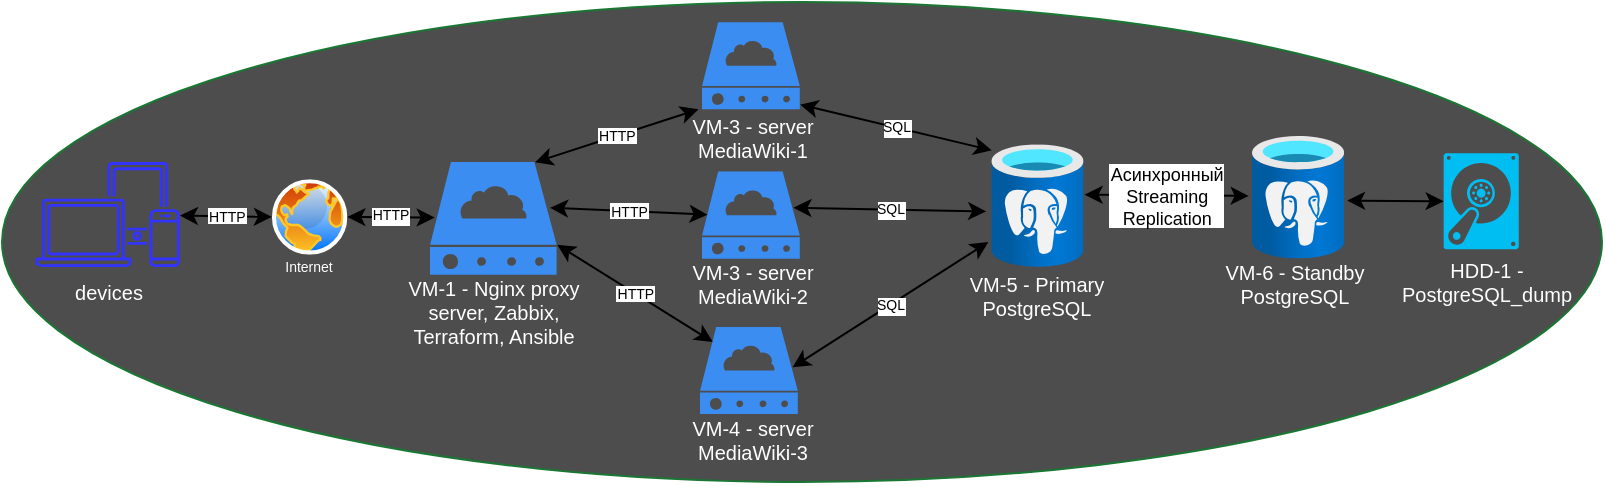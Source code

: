 <mxfile>
    <diagram name="Page-1" id="8NoAi405iV9w-lXr4pfd">
        <mxGraphModel dx="766" dy="314" grid="1" gridSize="10" guides="1" tooltips="1" connect="1" arrows="1" fold="1" page="1" pageScale="1" pageWidth="850" pageHeight="1100" background="none" math="0" shadow="0">
            <root>
                <mxCell id="0"/>
                <mxCell id="1" parent="0"/>
                <mxCell id="44" value="" style="ellipse;whiteSpace=wrap;html=1;fontSize=10;fillColor=#4D4D4D;fontColor=#ffffff;strokeColor=#1A7633;movable=1;resizable=1;rotatable=1;deletable=1;editable=1;connectable=1;" parent="1" vertex="1">
                    <mxGeometry x="10" y="150" width="800" height="240" as="geometry"/>
                </mxCell>
                <mxCell id="43" style="edgeStyle=none;html=1;exitX=-0.036;exitY=0.489;exitDx=0;exitDy=0;startArrow=classic;startFill=1;exitPerimeter=0;entryX=1.012;entryY=0.411;entryDx=0;entryDy=0;entryPerimeter=0;fontSize=11;strokeColor=#000000;" parent="1" source="94" target="32" edge="1">
                    <mxGeometry relative="1" as="geometry">
                        <mxPoint x="808.288" y="233.553" as="sourcePoint"/>
                        <mxPoint x="1013.914" y="158.463" as="targetPoint"/>
                    </mxGeometry>
                </mxCell>
                <mxCell id="90" value="Асинхронный&#10;Streaming&#10;Replication" style="edgeLabel;align=center;verticalAlign=middle;resizable=0;points=[];fontSize=9;spacing=2;rotation=0;labelBorderColor=none;" vertex="1" connectable="0" parent="43">
                    <mxGeometry relative="1" as="geometry">
                        <mxPoint as="offset"/>
                    </mxGeometry>
                </mxCell>
                <mxCell id="36" value="" style="edgeStyle=none;exitX=1.002;exitY=0.947;exitDx=0;exitDy=0;startArrow=classic;startFill=1;exitPerimeter=0;entryX=0.004;entryY=0.05;entryDx=0;entryDy=0;entryPerimeter=0;strokeColor=#000000;html=1;" parent="1" source="20" target="32" edge="1">
                    <mxGeometry relative="1" as="geometry">
                        <mxPoint x="539.886" y="188.474" as="sourcePoint"/>
                        <mxPoint x="611.485" y="243.905" as="targetPoint"/>
                    </mxGeometry>
                </mxCell>
                <mxCell id="80" value="SQL" style="edgeLabel;html=1;align=center;verticalAlign=middle;resizable=0;points=[];fontSize=7;" vertex="1" connectable="0" parent="36">
                    <mxGeometry relative="1" as="geometry">
                        <mxPoint as="offset"/>
                    </mxGeometry>
                </mxCell>
                <mxCell id="50" value="" style="verticalLabelPosition=bottom;html=1;verticalAlign=top;align=center;strokeColor=none;fillColor=#00BEF2;shape=mxgraph.azure.vhd;pointerEvents=1;" parent="1" vertex="1">
                    <mxGeometry x="730.824" y="225.622" width="37.561" height="48" as="geometry"/>
                </mxCell>
                <mxCell id="51" style="edgeStyle=none;html=1;exitX=1.031;exitY=0.527;exitDx=0;exitDy=0;startArrow=classic;startFill=1;exitPerimeter=0;entryX=0;entryY=0.5;entryDx=0;entryDy=0;entryPerimeter=0;strokeColor=#000000;" parent="1" source="94" target="50" edge="1">
                    <mxGeometry relative="1" as="geometry">
                        <mxPoint x="861.247" y="233.623" as="sourcePoint"/>
                        <mxPoint x="856.796" y="240.943" as="targetPoint"/>
                    </mxGeometry>
                </mxCell>
                <mxCell id="9" value="" style="aspect=fixed;perimeter=ellipsePerimeter;html=1;align=center;shadow=0;dashed=0;spacingTop=3;image;image=img/lib/active_directory/internet_globe.svg;" parent="1" vertex="1">
                    <mxGeometry x="144.967" y="238.64" width="37.71" height="37.71" as="geometry"/>
                </mxCell>
                <mxCell id="11" value="" style="edgeStyle=none;startArrow=classic;startFill=1;entryX=0;entryY=0.5;entryDx=0;entryDy=0;strokeColor=#000000;" parent="1" source="97" target="9" edge="1">
                    <mxGeometry relative="1" as="geometry">
                        <mxPoint x="181.805" y="294.208" as="targetPoint"/>
                        <mxPoint x="55.067" y="265.12" as="sourcePoint"/>
                    </mxGeometry>
                </mxCell>
                <mxCell id="72" value="HTTP" style="edgeLabel;align=center;verticalAlign=middle;resizable=0;points=[];fontSize=7;" vertex="1" connectable="0" parent="11">
                    <mxGeometry x="0.058" relative="1" as="geometry">
                        <mxPoint x="-1" as="offset"/>
                    </mxGeometry>
                </mxCell>
                <mxCell id="31" style="edgeStyle=none;html=1;entryX=0.037;entryY=0.493;entryDx=0;entryDy=0;entryPerimeter=0;startArrow=classic;startFill=1;strokeColor=#000000;" parent="1" source="9" target="153" edge="1">
                    <mxGeometry relative="1" as="geometry">
                        <mxPoint x="211.131" y="265.613" as="targetPoint"/>
                    </mxGeometry>
                </mxCell>
                <mxCell id="75" value="HTTP" style="edgeLabel;html=1;align=center;verticalAlign=middle;resizable=0;points=[];fontSize=7;" vertex="1" connectable="0" parent="31">
                    <mxGeometry x="0.212" relative="1" as="geometry">
                        <mxPoint x="-5" y="-1" as="offset"/>
                    </mxGeometry>
                </mxCell>
                <mxCell id="30" style="edgeStyle=none;html=1;exitX=0.829;exitY=0.003;exitDx=0;exitDy=0;entryX=-0.036;entryY=1.001;entryDx=0;entryDy=0;entryPerimeter=0;startArrow=classic;startFill=1;exitPerimeter=0;strokeColor=#000000;" parent="1" source="153" target="20" edge="1">
                    <mxGeometry relative="1" as="geometry">
                        <mxPoint x="290.81" y="240" as="sourcePoint"/>
                        <mxPoint x="545.52" y="217.178" as="targetPoint"/>
                    </mxGeometry>
                </mxCell>
                <mxCell id="77" value="HTTP" style="edgeLabel;align=center;verticalAlign=middle;resizable=0;points=[];fontSize=7;" vertex="1" connectable="0" parent="30">
                    <mxGeometry relative="1" as="geometry">
                        <mxPoint as="offset"/>
                    </mxGeometry>
                </mxCell>
                <mxCell id="94" value="" style="aspect=fixed;html=1;points=[];align=center;image;fontSize=12;image=img/lib/azure2/databases/Azure_Database_PostgreSQL_Server.svg;" vertex="1" parent="1">
                    <mxGeometry x="635.001" y="216.89" width="46.089" height="61.455" as="geometry"/>
                </mxCell>
                <mxCell id="95" value="&lt;font color=&quot;#ffffff&quot; style=&quot;font-size: 10px;&quot;&gt;VM-6 - Standby PostgreSQL&lt;/font&gt;" style="text;strokeColor=none;align=center;fillColor=none;html=1;verticalAlign=middle;whiteSpace=wrap;rounded=0;fontSize=10;" vertex="1" parent="1">
                    <mxGeometry x="620" y="279.57" width="73.42" height="22.25" as="geometry"/>
                </mxCell>
                <mxCell id="96" value="&lt;font color=&quot;#ffffff&quot; style=&quot;font-size: 10px;&quot;&gt;HDD-1 - PostgreSQL_dump&lt;/font&gt;" style="text;strokeColor=none;align=center;fillColor=none;html=1;verticalAlign=middle;whiteSpace=wrap;rounded=0;fontSize=10;" vertex="1" parent="1">
                    <mxGeometry x="713.004" y="279.341" width="79.191" height="22.259" as="geometry"/>
                </mxCell>
                <mxCell id="97" value="&lt;font color=&quot;#ffffff&quot; style=&quot;font-size: 10px;&quot;&gt;devices&lt;/font&gt;" style="sketch=0;outlineConnect=0;dashed=0;verticalLabelPosition=bottom;verticalAlign=top;align=center;html=1;fontSize=7;fontStyle=0;shape=mxgraph.aws4.illustration_devices;pointerEvents=1;aspect=fixed;fillColor=#3333FF;strokeColor=#3700CC;fontColor=#ffffff;" vertex="1" parent="1">
                    <mxGeometry x="25.3" y="230" width="75.06" height="52.54" as="geometry"/>
                </mxCell>
                <mxCell id="20" value="" style="sketch=0;html=1;aspect=fixed;strokeColor=none;shadow=0;align=center;verticalAlign=top;fillColor=#3B8DF1;shape=mxgraph.gcp2.cloud_server" parent="1" vertex="1">
                    <mxGeometry x="360" y="160.08" width="48.93" height="43.54" as="geometry"/>
                </mxCell>
                <mxCell id="18" value="&lt;font style=&quot;font-size: 10px;&quot; color=&quot;#ffffff&quot;&gt;VM-1 - Nginx proxy server, Zabbix, Terraform, Ansible&lt;/font&gt;" style="text;strokeColor=none;align=center;fillColor=none;html=1;verticalAlign=middle;whiteSpace=wrap;rounded=0;fontSize=10;glass=0;shadow=0;strokeWidth=1;" parent="1" vertex="1">
                    <mxGeometry x="210.76" y="286.37" width="89.81" height="38.09" as="geometry"/>
                </mxCell>
                <mxCell id="153" value="" style="sketch=0;html=1;aspect=fixed;strokeColor=none;shadow=0;align=center;verticalAlign=top;fillColor=#3B8DF1;shape=mxgraph.gcp2.cloud_server" vertex="1" parent="1">
                    <mxGeometry x="224" y="230" width="63.34" height="56.37" as="geometry"/>
                </mxCell>
                <mxCell id="155" value="" style="sketch=0;html=1;aspect=fixed;strokeColor=none;shadow=0;align=center;verticalAlign=top;fillColor=#3B8DF1;shape=mxgraph.gcp2.cloud_server" vertex="1" parent="1">
                    <mxGeometry x="360" y="234.81" width="48.93" height="43.54" as="geometry"/>
                </mxCell>
                <mxCell id="157" style="edgeStyle=none;html=1;exitX=0.948;exitY=0.406;exitDx=0;exitDy=0;entryX=0.057;entryY=0.494;entryDx=0;entryDy=0;entryPerimeter=0;startArrow=classic;startFill=1;exitPerimeter=0;strokeColor=#000000;" edge="1" parent="1" source="153" target="155">
                    <mxGeometry relative="1" as="geometry">
                        <mxPoint x="260.563" y="251.851" as="sourcePoint"/>
                        <mxPoint x="298.239" y="224.284" as="targetPoint"/>
                    </mxGeometry>
                </mxCell>
                <mxCell id="158" value="HTTP" style="edgeLabel;align=center;verticalAlign=middle;resizable=0;points=[];fontSize=7;" vertex="1" connectable="0" parent="157">
                    <mxGeometry relative="1" as="geometry">
                        <mxPoint as="offset"/>
                    </mxGeometry>
                </mxCell>
                <mxCell id="159" value="" style="sketch=0;html=1;aspect=fixed;strokeColor=none;shadow=0;align=center;verticalAlign=top;fillColor=#3B8DF1;shape=mxgraph.gcp2.cloud_server" vertex="1" parent="1">
                    <mxGeometry x="359" y="312.46" width="48.93" height="43.54" as="geometry"/>
                </mxCell>
                <mxCell id="160" value="&lt;p style=&quot;line-height: 120%; font-size: 10px;&quot;&gt;&lt;font color=&quot;#ffffff&quot; style=&quot;font-size: 10px;&quot;&gt;VM-4 - server MediaWiki-3&lt;/font&gt;&lt;/p&gt;" style="text;strokeColor=none;align=center;fillColor=none;html=1;verticalAlign=middle;whiteSpace=wrap;rounded=0;fontSize=10;" vertex="1" parent="1">
                    <mxGeometry x="349.71" y="359" width="70.5" height="20" as="geometry"/>
                </mxCell>
                <mxCell id="161" style="edgeStyle=none;html=1;exitX=1.005;exitY=0.735;exitDx=0;exitDy=0;entryX=0.13;entryY=0.171;entryDx=0;entryDy=0;entryPerimeter=0;startArrow=classic;startFill=1;exitPerimeter=0;strokeColor=#000000;" edge="1" parent="1" source="153" target="159">
                    <mxGeometry relative="1" as="geometry">
                        <mxPoint x="266.386" y="269.397" as="sourcePoint"/>
                        <mxPoint x="308.789" y="269.789" as="targetPoint"/>
                    </mxGeometry>
                </mxCell>
                <mxCell id="162" value="HTTP" style="edgeLabel;align=center;verticalAlign=middle;resizable=0;points=[];fontSize=7;" vertex="1" connectable="0" parent="161">
                    <mxGeometry relative="1" as="geometry">
                        <mxPoint as="offset"/>
                    </mxGeometry>
                </mxCell>
                <mxCell id="32" value="" style="aspect=fixed;html=1;points=[];align=center;image;fontSize=12;image=img/lib/azure2/databases/Azure_Database_PostgreSQL_Server.svg;" parent="1" vertex="1">
                    <mxGeometry x="504.674" y="221.084" width="46.089" height="61.455" as="geometry"/>
                </mxCell>
                <mxCell id="165" value="" style="edgeStyle=none;exitX=0.934;exitY=0.414;exitDx=0;exitDy=0;startArrow=classic;startFill=1;exitPerimeter=0;entryX=-0.056;entryY=0.547;entryDx=0;entryDy=0;entryPerimeter=0;strokeColor=#000000;html=1;" edge="1" parent="1" source="155" target="32">
                    <mxGeometry relative="1" as="geometry">
                        <mxPoint x="349.028" y="221.932" as="sourcePoint"/>
                        <mxPoint x="412.188" y="235.177" as="targetPoint"/>
                    </mxGeometry>
                </mxCell>
                <mxCell id="166" value="SQL" style="edgeLabel;html=1;align=center;verticalAlign=middle;resizable=0;points=[];fontSize=7;" vertex="1" connectable="0" parent="165">
                    <mxGeometry relative="1" as="geometry">
                        <mxPoint as="offset"/>
                    </mxGeometry>
                </mxCell>
                <mxCell id="167" value="" style="edgeStyle=none;exitX=0.946;exitY=0.464;exitDx=0;exitDy=0;startArrow=classic;startFill=1;exitPerimeter=0;strokeColor=#000000;html=1;entryX=-0.033;entryY=0.796;entryDx=0;entryDy=0;entryPerimeter=0;" edge="1" parent="1" source="159" target="32">
                    <mxGeometry relative="1" as="geometry">
                        <mxPoint x="351.701" y="266.306" as="sourcePoint"/>
                        <mxPoint x="409.423" y="265.72" as="targetPoint"/>
                    </mxGeometry>
                </mxCell>
                <mxCell id="168" value="SQL" style="edgeLabel;html=1;align=center;verticalAlign=middle;resizable=0;points=[];fontSize=7;" vertex="1" connectable="0" parent="167">
                    <mxGeometry relative="1" as="geometry">
                        <mxPoint as="offset"/>
                    </mxGeometry>
                </mxCell>
                <mxCell id="169" value="&lt;font style=&quot;font-size: 7px;&quot; color=&quot;#ffffff&quot;&gt;Internet&lt;/font&gt;" style="text;strokeColor=none;align=center;fillColor=none;html=1;verticalAlign=middle;whiteSpace=wrap;rounded=0;fontSize=7;" vertex="1" parent="1">
                    <mxGeometry x="147.48" y="275.38" width="32.68" height="14.74" as="geometry"/>
                </mxCell>
                <mxCell id="170" value="&lt;p style=&quot;line-height: 120%; font-size: 10px;&quot;&gt;&lt;font color=&quot;#ffffff&quot; style=&quot;font-size: 10px;&quot;&gt;VM-3 - server MediaWiki-2&lt;/font&gt;&lt;/p&gt;" style="text;strokeColor=none;align=center;fillColor=none;html=1;verticalAlign=middle;whiteSpace=wrap;rounded=0;fontSize=10;" vertex="1" parent="1">
                    <mxGeometry x="349.71" y="280.69" width="70.5" height="20" as="geometry"/>
                </mxCell>
                <mxCell id="171" value="&lt;p style=&quot;line-height: 120%; font-size: 10px;&quot;&gt;&lt;font color=&quot;#ffffff&quot; style=&quot;font-size: 10px;&quot;&gt;VM-3 - server MediaWiki-1&lt;/font&gt;&lt;/p&gt;" style="text;strokeColor=none;align=center;fillColor=none;html=1;verticalAlign=middle;whiteSpace=wrap;rounded=0;fontSize=10;" vertex="1" parent="1">
                    <mxGeometry x="349.71" y="208" width="70.5" height="20" as="geometry"/>
                </mxCell>
                <mxCell id="34" value="&lt;font color=&quot;#ffffff&quot; style=&quot;font-size: 10px;&quot;&gt;VM-5 - Primary PostgreSQL&lt;/font&gt;" style="text;strokeColor=none;align=center;fillColor=none;html=1;verticalAlign=middle;whiteSpace=wrap;rounded=0;fontSize=10;" parent="1" vertex="1">
                    <mxGeometry x="492.348" y="286.365" width="70.74" height="22.254" as="geometry"/>
                </mxCell>
            </root>
        </mxGraphModel>
    </diagram>
</mxfile>